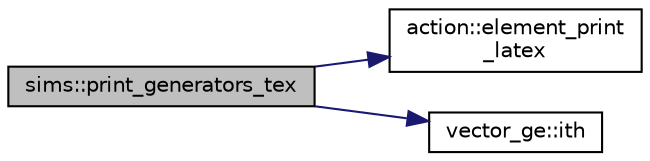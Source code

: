digraph "sims::print_generators_tex"
{
  edge [fontname="Helvetica",fontsize="10",labelfontname="Helvetica",labelfontsize="10"];
  node [fontname="Helvetica",fontsize="10",shape=record];
  rankdir="LR";
  Node9142 [label="sims::print_generators_tex",height=0.2,width=0.4,color="black", fillcolor="grey75", style="filled", fontcolor="black"];
  Node9142 -> Node9143 [color="midnightblue",fontsize="10",style="solid",fontname="Helvetica"];
  Node9143 [label="action::element_print\l_latex",height=0.2,width=0.4,color="black", fillcolor="white", style="filled",URL="$d2/d86/classaction.html#a45872d8a9043eb99b8bfa4955b89f70a"];
  Node9142 -> Node9144 [color="midnightblue",fontsize="10",style="solid",fontname="Helvetica"];
  Node9144 [label="vector_ge::ith",height=0.2,width=0.4,color="black", fillcolor="white", style="filled",URL="$d4/d6e/classvector__ge.html#a1ff002e8b746a9beb119d57dcd4a15ff"];
}
